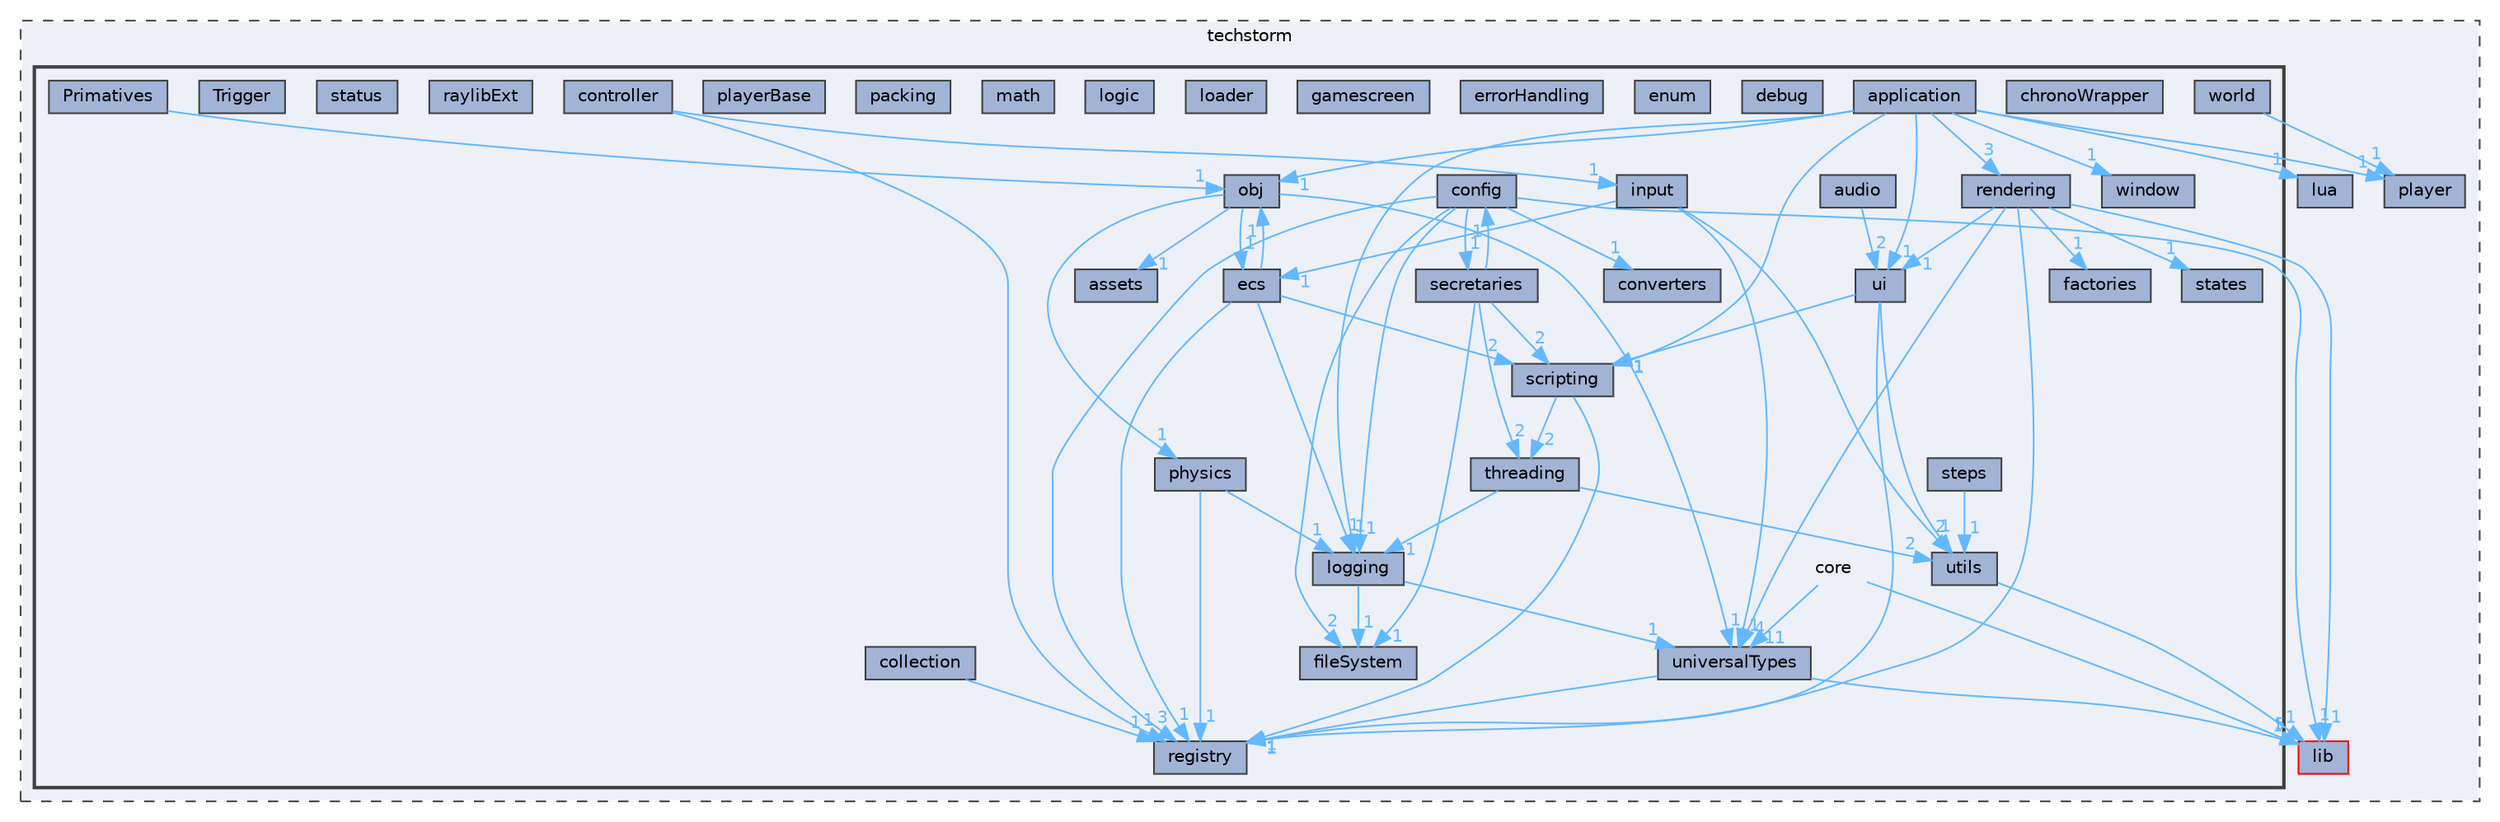digraph "techstorm/core"
{
 // LATEX_PDF_SIZE
  bgcolor="transparent";
  edge [fontname=Helvetica,fontsize=10,labelfontname=Helvetica,labelfontsize=10];
  node [fontname=Helvetica,fontsize=10,shape=box,height=0.2,width=0.4];
  compound=true
  subgraph clusterdir_8dd29cea68de92b9e200250b3bbc73cb {
    graph [ bgcolor="#edf0f7", pencolor="grey25", label="techstorm", fontname=Helvetica,fontsize=10 style="filled,dashed", URL="dir_8dd29cea68de92b9e200250b3bbc73cb.html",tooltip=""]
  dir_67e5b11173cba92d61fc60de03c25333 [label="lua", fillcolor="#a2b4d6", color="grey25", style="filled", URL="dir_67e5b11173cba92d61fc60de03c25333.html",tooltip=""];
  dir_ce77d4233c48ea156838b94d75726422 [label="lib", fillcolor="#a2b4d6", color="red", style="filled", URL="dir_ce77d4233c48ea156838b94d75726422.html",tooltip=""];
  dir_e1b7c65f7e48ba40f74efedb6994f227 [label="player", fillcolor="#a2b4d6", color="grey25", style="filled", URL="dir_e1b7c65f7e48ba40f74efedb6994f227.html",tooltip=""];
  subgraph clusterdir_cf837ce2acd7da7bca021b6616dd34cf {
    graph [ bgcolor="#edf0f7", pencolor="grey25", label="", fontname=Helvetica,fontsize=10 style="filled,bold", URL="dir_cf837ce2acd7da7bca021b6616dd34cf.html",tooltip=""]
    dir_cf837ce2acd7da7bca021b6616dd34cf [shape=plaintext, label="core"];
  dir_0ec37a373680a9354b89ef42714a4fa9 [label="application", fillcolor="#a2b4d6", color="grey25", style="filled", URL="dir_0ec37a373680a9354b89ef42714a4fa9.html",tooltip=""];
  dir_554694ee257356592f99800a6a091b6e [label="assets", fillcolor="#a2b4d6", color="grey25", style="filled", URL="dir_554694ee257356592f99800a6a091b6e.html",tooltip=""];
  dir_d9a3e71924e360a06989c836ab1fab21 [label="audio", fillcolor="#a2b4d6", color="grey25", style="filled", URL="dir_d9a3e71924e360a06989c836ab1fab21.html",tooltip=""];
  dir_6300a46cd27c5947df3476af2e5f55df [label="chronoWrapper", fillcolor="#a2b4d6", color="grey25", style="filled", URL="dir_6300a46cd27c5947df3476af2e5f55df.html",tooltip=""];
  dir_e39cc666bbcc3b9b5bf2244e23381e5b [label="collection", fillcolor="#a2b4d6", color="grey25", style="filled", URL="dir_e39cc666bbcc3b9b5bf2244e23381e5b.html",tooltip=""];
  dir_a0af3f1152808b6bbe82de8b8f385628 [label="config", fillcolor="#a2b4d6", color="grey25", style="filled", URL="dir_a0af3f1152808b6bbe82de8b8f385628.html",tooltip=""];
  dir_c2ac656cac1d02368fa78b1b58b26721 [label="controller", fillcolor="#a2b4d6", color="grey25", style="filled", URL="dir_c2ac656cac1d02368fa78b1b58b26721.html",tooltip=""];
  dir_62d524ae2b911deb87eb060c96801583 [label="converters", fillcolor="#a2b4d6", color="grey25", style="filled", URL="dir_62d524ae2b911deb87eb060c96801583.html",tooltip=""];
  dir_2816b5141ea4134f7c072c49a8faf221 [label="debug", fillcolor="#a2b4d6", color="grey25", style="filled", URL="dir_2816b5141ea4134f7c072c49a8faf221.html",tooltip=""];
  dir_757e2e72289626db465b5ce2bed89b6e [label="ecs", fillcolor="#a2b4d6", color="grey25", style="filled", URL="dir_757e2e72289626db465b5ce2bed89b6e.html",tooltip=""];
  dir_426df6bc67e509170cdb817dbe5c626a [label="enum", fillcolor="#a2b4d6", color="grey25", style="filled", URL="dir_426df6bc67e509170cdb817dbe5c626a.html",tooltip=""];
  dir_0cdf53f0c88dfd03799bc4d6f3039fc8 [label="errorHandling", fillcolor="#a2b4d6", color="grey25", style="filled", URL="dir_0cdf53f0c88dfd03799bc4d6f3039fc8.html",tooltip=""];
  dir_78bc80df66cac046e416ccac5dd919cf [label="factories", fillcolor="#a2b4d6", color="grey25", style="filled", URL="dir_78bc80df66cac046e416ccac5dd919cf.html",tooltip=""];
  dir_345332be46ee771722b19dc787f15845 [label="fileSystem", fillcolor="#a2b4d6", color="grey25", style="filled", URL="dir_345332be46ee771722b19dc787f15845.html",tooltip=""];
  dir_2c8b696f3aa1392deac81f78c6181a24 [label="gamescreen", fillcolor="#a2b4d6", color="grey25", style="filled", URL="dir_2c8b696f3aa1392deac81f78c6181a24.html",tooltip=""];
  dir_61cadec2374573943e13963eaad0d9f1 [label="input", fillcolor="#a2b4d6", color="grey25", style="filled", URL="dir_61cadec2374573943e13963eaad0d9f1.html",tooltip=""];
  dir_21244f04fea41b8d472f26e8771cd7e7 [label="loader", fillcolor="#a2b4d6", color="grey25", style="filled", URL="dir_21244f04fea41b8d472f26e8771cd7e7.html",tooltip=""];
  dir_2b380360dec2e8d3526d1396d87e480c [label="logging", fillcolor="#a2b4d6", color="grey25", style="filled", URL="dir_2b380360dec2e8d3526d1396d87e480c.html",tooltip=""];
  dir_da2ccb65bfbba351cba24bc176ac40f9 [label="logic", fillcolor="#a2b4d6", color="grey25", style="filled", URL="dir_da2ccb65bfbba351cba24bc176ac40f9.html",tooltip=""];
  dir_d945af500731e642927649f74d36652f [label="math", fillcolor="#a2b4d6", color="grey25", style="filled", URL="dir_d945af500731e642927649f74d36652f.html",tooltip=""];
  dir_92f86edc9ca8764028dc29fa542d253a [label="obj", fillcolor="#a2b4d6", color="grey25", style="filled", URL="dir_92f86edc9ca8764028dc29fa542d253a.html",tooltip=""];
  dir_c93d30aa5bd05fcb548c8dbbc0327cfc [label="packing", fillcolor="#a2b4d6", color="grey25", style="filled", URL="dir_c93d30aa5bd05fcb548c8dbbc0327cfc.html",tooltip=""];
  dir_d4a3eef6e6867d7dce822a18ab42aed0 [label="physics", fillcolor="#a2b4d6", color="grey25", style="filled", URL="dir_d4a3eef6e6867d7dce822a18ab42aed0.html",tooltip=""];
  dir_76f113770e1f0bfc446b96d5a00c0c7a [label="playerBase", fillcolor="#a2b4d6", color="grey25", style="filled", URL="dir_76f113770e1f0bfc446b96d5a00c0c7a.html",tooltip=""];
  dir_cded0226bfcc597976edc24aa89db614 [label="Primatives", fillcolor="#a2b4d6", color="grey25", style="filled", URL="dir_cded0226bfcc597976edc24aa89db614.html",tooltip=""];
  dir_1d1201ebd66d720428d500f17c98923e [label="raylibExt", fillcolor="#a2b4d6", color="grey25", style="filled", URL="dir_1d1201ebd66d720428d500f17c98923e.html",tooltip=""];
  dir_39c8d88d56cc1f025f25c9118affbe5f [label="registry", fillcolor="#a2b4d6", color="grey25", style="filled", URL="dir_39c8d88d56cc1f025f25c9118affbe5f.html",tooltip=""];
  dir_710d2ebbdaed58835cf87b1c39e0ecce [label="rendering", fillcolor="#a2b4d6", color="grey25", style="filled", URL="dir_710d2ebbdaed58835cf87b1c39e0ecce.html",tooltip=""];
  dir_1e4e178e5c33f69f7c7f781e38b1c96e [label="scripting", fillcolor="#a2b4d6", color="grey25", style="filled", URL="dir_1e4e178e5c33f69f7c7f781e38b1c96e.html",tooltip=""];
  dir_ecbace3ab35d47127f417692548e669a [label="secretaries", fillcolor="#a2b4d6", color="grey25", style="filled", URL="dir_ecbace3ab35d47127f417692548e669a.html",tooltip=""];
  dir_4bf96b3e6537f5e9649a074779e0ae84 [label="states", fillcolor="#a2b4d6", color="grey25", style="filled", URL="dir_4bf96b3e6537f5e9649a074779e0ae84.html",tooltip=""];
  dir_5fc891aa353d784f9718439e2050636d [label="status", fillcolor="#a2b4d6", color="grey25", style="filled", URL="dir_5fc891aa353d784f9718439e2050636d.html",tooltip=""];
  dir_47e840b8f08adb16eab955a1eb4fcab5 [label="steps", fillcolor="#a2b4d6", color="grey25", style="filled", URL="dir_47e840b8f08adb16eab955a1eb4fcab5.html",tooltip=""];
  dir_4215a20b4790baca1f8c0a5a19efcf3f [label="threading", fillcolor="#a2b4d6", color="grey25", style="filled", URL="dir_4215a20b4790baca1f8c0a5a19efcf3f.html",tooltip=""];
  dir_2382e9d4b20a6559ed7f0068f9ee7401 [label="Trigger", fillcolor="#a2b4d6", color="grey25", style="filled", URL="dir_2382e9d4b20a6559ed7f0068f9ee7401.html",tooltip=""];
  dir_f6f6d8617d4d68775e82930094a1abe8 [label="ui", fillcolor="#a2b4d6", color="grey25", style="filled", URL="dir_f6f6d8617d4d68775e82930094a1abe8.html",tooltip=""];
  dir_c1a2fa2621935c66aaa99e8aed68393d [label="universalTypes", fillcolor="#a2b4d6", color="grey25", style="filled", URL="dir_c1a2fa2621935c66aaa99e8aed68393d.html",tooltip=""];
  dir_cbef8ebb2c536ea23d3859c4724eaad1 [label="utils", fillcolor="#a2b4d6", color="grey25", style="filled", URL="dir_cbef8ebb2c536ea23d3859c4724eaad1.html",tooltip=""];
  dir_5f7306f91aa9e71c21a3c603f627db9a [label="window", fillcolor="#a2b4d6", color="grey25", style="filled", URL="dir_5f7306f91aa9e71c21a3c603f627db9a.html",tooltip=""];
  dir_000c9fb77070f1c6cc1b572c029c25eb [label="world", fillcolor="#a2b4d6", color="grey25", style="filled", URL="dir_000c9fb77070f1c6cc1b572c029c25eb.html",tooltip=""];
  }
  }
  dir_cf837ce2acd7da7bca021b6616dd34cf->dir_c1a2fa2621935c66aaa99e8aed68393d [headlabel="11", labeldistance=1.5 headhref="dir_000024_000138.html" href="dir_000024_000138.html" color="steelblue1" fontcolor="steelblue1"];
  dir_cf837ce2acd7da7bca021b6616dd34cf->dir_ce77d4233c48ea156838b94d75726422 [headlabel="5", labeldistance=1.5 headhref="dir_000024_000065.html" href="dir_000024_000065.html" color="steelblue1" fontcolor="steelblue1"];
  dir_0ec37a373680a9354b89ef42714a4fa9->dir_1e4e178e5c33f69f7c7f781e38b1c96e [headlabel="1", labeldistance=1.5 headhref="dir_000001_000107.html" href="dir_000001_000107.html" color="steelblue1" fontcolor="steelblue1"];
  dir_0ec37a373680a9354b89ef42714a4fa9->dir_2b380360dec2e8d3526d1396d87e480c [headlabel="1", labeldistance=1.5 headhref="dir_000001_000067.html" href="dir_000001_000067.html" color="steelblue1" fontcolor="steelblue1"];
  dir_0ec37a373680a9354b89ef42714a4fa9->dir_5f7306f91aa9e71c21a3c603f627db9a [headlabel="1", labeldistance=1.5 headhref="dir_000001_000144.html" href="dir_000001_000144.html" color="steelblue1" fontcolor="steelblue1"];
  dir_0ec37a373680a9354b89ef42714a4fa9->dir_67e5b11173cba92d61fc60de03c25333 [headlabel="1", labeldistance=1.5 headhref="dir_000001_000071.html" href="dir_000001_000071.html" color="steelblue1" fontcolor="steelblue1"];
  dir_0ec37a373680a9354b89ef42714a4fa9->dir_710d2ebbdaed58835cf87b1c39e0ecce [headlabel="3", labeldistance=1.5 headhref="dir_000001_000100.html" href="dir_000001_000100.html" color="steelblue1" fontcolor="steelblue1"];
  dir_0ec37a373680a9354b89ef42714a4fa9->dir_92f86edc9ca8764028dc29fa542d253a [headlabel="1", labeldistance=1.5 headhref="dir_000001_000078.html" href="dir_000001_000078.html" color="steelblue1" fontcolor="steelblue1"];
  dir_0ec37a373680a9354b89ef42714a4fa9->dir_e1b7c65f7e48ba40f74efedb6994f227 [headlabel="1", labeldistance=1.5 headhref="dir_000001_000087.html" href="dir_000001_000087.html" color="steelblue1" fontcolor="steelblue1"];
  dir_0ec37a373680a9354b89ef42714a4fa9->dir_f6f6d8617d4d68775e82930094a1abe8 [headlabel="1", labeldistance=1.5 headhref="dir_000001_000135.html" href="dir_000001_000135.html" color="steelblue1" fontcolor="steelblue1"];
  dir_d9a3e71924e360a06989c836ab1fab21->dir_f6f6d8617d4d68775e82930094a1abe8 [headlabel="2", labeldistance=1.5 headhref="dir_000005_000135.html" href="dir_000005_000135.html" color="steelblue1" fontcolor="steelblue1"];
  dir_e39cc666bbcc3b9b5bf2244e23381e5b->dir_39c8d88d56cc1f025f25c9118affbe5f [headlabel="1", labeldistance=1.5 headhref="dir_000015_000097.html" href="dir_000015_000097.html" color="steelblue1" fontcolor="steelblue1"];
  dir_a0af3f1152808b6bbe82de8b8f385628->dir_2b380360dec2e8d3526d1396d87e480c [headlabel="1", labeldistance=1.5 headhref="dir_000017_000067.html" href="dir_000017_000067.html" color="steelblue1" fontcolor="steelblue1"];
  dir_a0af3f1152808b6bbe82de8b8f385628->dir_345332be46ee771722b19dc787f15845 [headlabel="2", labeldistance=1.5 headhref="dir_000017_000047.html" href="dir_000017_000047.html" color="steelblue1" fontcolor="steelblue1"];
  dir_a0af3f1152808b6bbe82de8b8f385628->dir_39c8d88d56cc1f025f25c9118affbe5f [headlabel="3", labeldistance=1.5 headhref="dir_000017_000097.html" href="dir_000017_000097.html" color="steelblue1" fontcolor="steelblue1"];
  dir_a0af3f1152808b6bbe82de8b8f385628->dir_62d524ae2b911deb87eb060c96801583 [headlabel="1", labeldistance=1.5 headhref="dir_000017_000022.html" href="dir_000017_000022.html" color="steelblue1" fontcolor="steelblue1"];
  dir_a0af3f1152808b6bbe82de8b8f385628->dir_ce77d4233c48ea156838b94d75726422 [headlabel="1", labeldistance=1.5 headhref="dir_000017_000065.html" href="dir_000017_000065.html" color="steelblue1" fontcolor="steelblue1"];
  dir_a0af3f1152808b6bbe82de8b8f385628->dir_ecbace3ab35d47127f417692548e669a [headlabel="1", labeldistance=1.5 headhref="dir_000017_000109.html" href="dir_000017_000109.html" color="steelblue1" fontcolor="steelblue1"];
  dir_c2ac656cac1d02368fa78b1b58b26721->dir_39c8d88d56cc1f025f25c9118affbe5f [headlabel="1", labeldistance=1.5 headhref="dir_000020_000097.html" href="dir_000020_000097.html" color="steelblue1" fontcolor="steelblue1"];
  dir_c2ac656cac1d02368fa78b1b58b26721->dir_61cadec2374573943e13963eaad0d9f1 [headlabel="1", labeldistance=1.5 headhref="dir_000020_000061.html" href="dir_000020_000061.html" color="steelblue1" fontcolor="steelblue1"];
  dir_757e2e72289626db465b5ce2bed89b6e->dir_1e4e178e5c33f69f7c7f781e38b1c96e [headlabel="2", labeldistance=1.5 headhref="dir_000031_000107.html" href="dir_000031_000107.html" color="steelblue1" fontcolor="steelblue1"];
  dir_757e2e72289626db465b5ce2bed89b6e->dir_2b380360dec2e8d3526d1396d87e480c [headlabel="1", labeldistance=1.5 headhref="dir_000031_000067.html" href="dir_000031_000067.html" color="steelblue1" fontcolor="steelblue1"];
  dir_757e2e72289626db465b5ce2bed89b6e->dir_39c8d88d56cc1f025f25c9118affbe5f [headlabel="1", labeldistance=1.5 headhref="dir_000031_000097.html" href="dir_000031_000097.html" color="steelblue1" fontcolor="steelblue1"];
  dir_757e2e72289626db465b5ce2bed89b6e->dir_92f86edc9ca8764028dc29fa542d253a [headlabel="1", labeldistance=1.5 headhref="dir_000031_000078.html" href="dir_000031_000078.html" color="steelblue1" fontcolor="steelblue1"];
  dir_61cadec2374573943e13963eaad0d9f1->dir_757e2e72289626db465b5ce2bed89b6e [headlabel="1", labeldistance=1.5 headhref="dir_000061_000031.html" href="dir_000061_000031.html" color="steelblue1" fontcolor="steelblue1"];
  dir_61cadec2374573943e13963eaad0d9f1->dir_c1a2fa2621935c66aaa99e8aed68393d [headlabel="1", labeldistance=1.5 headhref="dir_000061_000138.html" href="dir_000061_000138.html" color="steelblue1" fontcolor="steelblue1"];
  dir_61cadec2374573943e13963eaad0d9f1->dir_cbef8ebb2c536ea23d3859c4724eaad1 [headlabel="2", labeldistance=1.5 headhref="dir_000061_000139.html" href="dir_000061_000139.html" color="steelblue1" fontcolor="steelblue1"];
  dir_2b380360dec2e8d3526d1396d87e480c->dir_345332be46ee771722b19dc787f15845 [headlabel="1", labeldistance=1.5 headhref="dir_000067_000047.html" href="dir_000067_000047.html" color="steelblue1" fontcolor="steelblue1"];
  dir_2b380360dec2e8d3526d1396d87e480c->dir_c1a2fa2621935c66aaa99e8aed68393d [headlabel="1", labeldistance=1.5 headhref="dir_000067_000138.html" href="dir_000067_000138.html" color="steelblue1" fontcolor="steelblue1"];
  dir_92f86edc9ca8764028dc29fa542d253a->dir_554694ee257356592f99800a6a091b6e [headlabel="1", labeldistance=1.5 headhref="dir_000078_000003.html" href="dir_000078_000003.html" color="steelblue1" fontcolor="steelblue1"];
  dir_92f86edc9ca8764028dc29fa542d253a->dir_757e2e72289626db465b5ce2bed89b6e [headlabel="1", labeldistance=1.5 headhref="dir_000078_000031.html" href="dir_000078_000031.html" color="steelblue1" fontcolor="steelblue1"];
  dir_92f86edc9ca8764028dc29fa542d253a->dir_c1a2fa2621935c66aaa99e8aed68393d [headlabel="1", labeldistance=1.5 headhref="dir_000078_000138.html" href="dir_000078_000138.html" color="steelblue1" fontcolor="steelblue1"];
  dir_92f86edc9ca8764028dc29fa542d253a->dir_d4a3eef6e6867d7dce822a18ab42aed0 [headlabel="1", labeldistance=1.5 headhref="dir_000078_000084.html" href="dir_000078_000084.html" color="steelblue1" fontcolor="steelblue1"];
  dir_d4a3eef6e6867d7dce822a18ab42aed0->dir_2b380360dec2e8d3526d1396d87e480c [headlabel="1", labeldistance=1.5 headhref="dir_000084_000067.html" href="dir_000084_000067.html" color="steelblue1" fontcolor="steelblue1"];
  dir_d4a3eef6e6867d7dce822a18ab42aed0->dir_39c8d88d56cc1f025f25c9118affbe5f [headlabel="1", labeldistance=1.5 headhref="dir_000084_000097.html" href="dir_000084_000097.html" color="steelblue1" fontcolor="steelblue1"];
  dir_cded0226bfcc597976edc24aa89db614->dir_92f86edc9ca8764028dc29fa542d253a [headlabel="1", labeldistance=1.5 headhref="dir_000093_000078.html" href="dir_000093_000078.html" color="steelblue1" fontcolor="steelblue1"];
  dir_710d2ebbdaed58835cf87b1c39e0ecce->dir_39c8d88d56cc1f025f25c9118affbe5f [headlabel="1", labeldistance=1.5 headhref="dir_000100_000097.html" href="dir_000100_000097.html" color="steelblue1" fontcolor="steelblue1"];
  dir_710d2ebbdaed58835cf87b1c39e0ecce->dir_4bf96b3e6537f5e9649a074779e0ae84 [headlabel="1", labeldistance=1.5 headhref="dir_000100_000124.html" href="dir_000100_000124.html" color="steelblue1" fontcolor="steelblue1"];
  dir_710d2ebbdaed58835cf87b1c39e0ecce->dir_78bc80df66cac046e416ccac5dd919cf [headlabel="1", labeldistance=1.5 headhref="dir_000100_000046.html" href="dir_000100_000046.html" color="steelblue1" fontcolor="steelblue1"];
  dir_710d2ebbdaed58835cf87b1c39e0ecce->dir_c1a2fa2621935c66aaa99e8aed68393d [headlabel="4", labeldistance=1.5 headhref="dir_000100_000138.html" href="dir_000100_000138.html" color="steelblue1" fontcolor="steelblue1"];
  dir_710d2ebbdaed58835cf87b1c39e0ecce->dir_ce77d4233c48ea156838b94d75726422 [headlabel="1", labeldistance=1.5 headhref="dir_000100_000065.html" href="dir_000100_000065.html" color="steelblue1" fontcolor="steelblue1"];
  dir_710d2ebbdaed58835cf87b1c39e0ecce->dir_f6f6d8617d4d68775e82930094a1abe8 [headlabel="1", labeldistance=1.5 headhref="dir_000100_000135.html" href="dir_000100_000135.html" color="steelblue1" fontcolor="steelblue1"];
  dir_1e4e178e5c33f69f7c7f781e38b1c96e->dir_39c8d88d56cc1f025f25c9118affbe5f [headlabel="1", labeldistance=1.5 headhref="dir_000107_000097.html" href="dir_000107_000097.html" color="steelblue1" fontcolor="steelblue1"];
  dir_1e4e178e5c33f69f7c7f781e38b1c96e->dir_4215a20b4790baca1f8c0a5a19efcf3f [headlabel="2", labeldistance=1.5 headhref="dir_000107_000131.html" href="dir_000107_000131.html" color="steelblue1" fontcolor="steelblue1"];
  dir_ecbace3ab35d47127f417692548e669a->dir_1e4e178e5c33f69f7c7f781e38b1c96e [headlabel="2", labeldistance=1.5 headhref="dir_000109_000107.html" href="dir_000109_000107.html" color="steelblue1" fontcolor="steelblue1"];
  dir_ecbace3ab35d47127f417692548e669a->dir_345332be46ee771722b19dc787f15845 [headlabel="1", labeldistance=1.5 headhref="dir_000109_000047.html" href="dir_000109_000047.html" color="steelblue1" fontcolor="steelblue1"];
  dir_ecbace3ab35d47127f417692548e669a->dir_4215a20b4790baca1f8c0a5a19efcf3f [headlabel="2", labeldistance=1.5 headhref="dir_000109_000131.html" href="dir_000109_000131.html" color="steelblue1" fontcolor="steelblue1"];
  dir_ecbace3ab35d47127f417692548e669a->dir_a0af3f1152808b6bbe82de8b8f385628 [headlabel="1", labeldistance=1.5 headhref="dir_000109_000017.html" href="dir_000109_000017.html" color="steelblue1" fontcolor="steelblue1"];
  dir_47e840b8f08adb16eab955a1eb4fcab5->dir_cbef8ebb2c536ea23d3859c4724eaad1 [headlabel="1", labeldistance=1.5 headhref="dir_000128_000139.html" href="dir_000128_000139.html" color="steelblue1" fontcolor="steelblue1"];
  dir_4215a20b4790baca1f8c0a5a19efcf3f->dir_2b380360dec2e8d3526d1396d87e480c [headlabel="1", labeldistance=1.5 headhref="dir_000131_000067.html" href="dir_000131_000067.html" color="steelblue1" fontcolor="steelblue1"];
  dir_4215a20b4790baca1f8c0a5a19efcf3f->dir_cbef8ebb2c536ea23d3859c4724eaad1 [headlabel="2", labeldistance=1.5 headhref="dir_000131_000139.html" href="dir_000131_000139.html" color="steelblue1" fontcolor="steelblue1"];
  dir_f6f6d8617d4d68775e82930094a1abe8->dir_1e4e178e5c33f69f7c7f781e38b1c96e [headlabel="1", labeldistance=1.5 headhref="dir_000135_000107.html" href="dir_000135_000107.html" color="steelblue1" fontcolor="steelblue1"];
  dir_f6f6d8617d4d68775e82930094a1abe8->dir_39c8d88d56cc1f025f25c9118affbe5f [headlabel="1", labeldistance=1.5 headhref="dir_000135_000097.html" href="dir_000135_000097.html" color="steelblue1" fontcolor="steelblue1"];
  dir_f6f6d8617d4d68775e82930094a1abe8->dir_cbef8ebb2c536ea23d3859c4724eaad1 [headlabel="1", labeldistance=1.5 headhref="dir_000135_000139.html" href="dir_000135_000139.html" color="steelblue1" fontcolor="steelblue1"];
  dir_c1a2fa2621935c66aaa99e8aed68393d->dir_39c8d88d56cc1f025f25c9118affbe5f [headlabel="1", labeldistance=1.5 headhref="dir_000138_000097.html" href="dir_000138_000097.html" color="steelblue1" fontcolor="steelblue1"];
  dir_c1a2fa2621935c66aaa99e8aed68393d->dir_ce77d4233c48ea156838b94d75726422 [headlabel="1", labeldistance=1.5 headhref="dir_000138_000065.html" href="dir_000138_000065.html" color="steelblue1" fontcolor="steelblue1"];
  dir_cbef8ebb2c536ea23d3859c4724eaad1->dir_ce77d4233c48ea156838b94d75726422 [headlabel="1", labeldistance=1.5 headhref="dir_000139_000065.html" href="dir_000139_000065.html" color="steelblue1" fontcolor="steelblue1"];
  dir_000c9fb77070f1c6cc1b572c029c25eb->dir_e1b7c65f7e48ba40f74efedb6994f227 [headlabel="1", labeldistance=1.5 headhref="dir_000146_000087.html" href="dir_000146_000087.html" color="steelblue1" fontcolor="steelblue1"];
}
